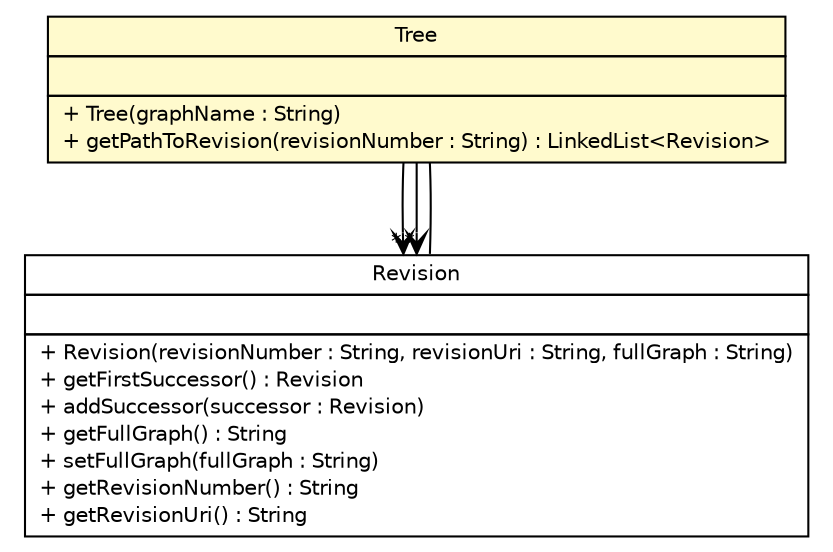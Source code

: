 #!/usr/local/bin/dot
#
# Class diagram 
# Generated by UMLGraph version R5_6-24-gf6e263 (http://www.umlgraph.org/)
#

digraph G {
	edge [fontname="Helvetica",fontsize=10,labelfontname="Helvetica",labelfontsize=10];
	node [fontname="Helvetica",fontsize=10,shape=plaintext];
	nodesep=0.25;
	ranksep=0.5;
	// de.tud.plt.r43ples.revisionTree.Revision
	c1853 [label=<<table title="de.tud.plt.r43ples.revisionTree.Revision" border="0" cellborder="1" cellspacing="0" cellpadding="2" port="p" href="./Revision.html">
		<tr><td><table border="0" cellspacing="0" cellpadding="1">
<tr><td align="center" balign="center"> Revision </td></tr>
		</table></td></tr>
		<tr><td><table border="0" cellspacing="0" cellpadding="1">
<tr><td align="left" balign="left">  </td></tr>
		</table></td></tr>
		<tr><td><table border="0" cellspacing="0" cellpadding="1">
<tr><td align="left" balign="left"> + Revision(revisionNumber : String, revisionUri : String, fullGraph : String) </td></tr>
<tr><td align="left" balign="left"> + getFirstSuccessor() : Revision </td></tr>
<tr><td align="left" balign="left"> + addSuccessor(successor : Revision) </td></tr>
<tr><td align="left" balign="left"> + getFullGraph() : String </td></tr>
<tr><td align="left" balign="left"> + setFullGraph(fullGraph : String) </td></tr>
<tr><td align="left" balign="left"> + getRevisionNumber() : String </td></tr>
<tr><td align="left" balign="left"> + getRevisionUri() : String </td></tr>
		</table></td></tr>
		</table>>, URL="./Revision.html", fontname="Helvetica", fontcolor="black", fontsize=10.0];
	// de.tud.plt.r43ples.revisionTree.Tree
	c1859 [label=<<table title="de.tud.plt.r43ples.revisionTree.Tree" border="0" cellborder="1" cellspacing="0" cellpadding="2" port="p" bgcolor="lemonChiffon" href="./Tree.html">
		<tr><td><table border="0" cellspacing="0" cellpadding="1">
<tr><td align="center" balign="center"> Tree </td></tr>
		</table></td></tr>
		<tr><td><table border="0" cellspacing="0" cellpadding="1">
<tr><td align="left" balign="left">  </td></tr>
		</table></td></tr>
		<tr><td><table border="0" cellspacing="0" cellpadding="1">
<tr><td align="left" balign="left"> + Tree(graphName : String) </td></tr>
<tr><td align="left" balign="left"> + getPathToRevision(revisionNumber : String) : LinkedList&lt;Revision&gt; </td></tr>
		</table></td></tr>
		</table>>, URL="./Tree.html", fontname="Helvetica", fontcolor="black", fontsize=10.0];
	// de.tud.plt.r43ples.revisionTree.Revision NAVASSOC de.tud.plt.r43ples.revisionTree.Revision
	c1853:p -> c1853:p [taillabel="", label="", headlabel="*", fontname="Helvetica", fontcolor="black", fontsize=10.0, color="black", arrowhead=open];
	// de.tud.plt.r43ples.revisionTree.Tree NAVASSOC de.tud.plt.r43ples.revisionTree.Revision
	c1859:p -> c1853:p [taillabel="", label="", headlabel="*", fontname="Helvetica", fontcolor="black", fontsize=10.0, color="black", arrowhead=open];
}

